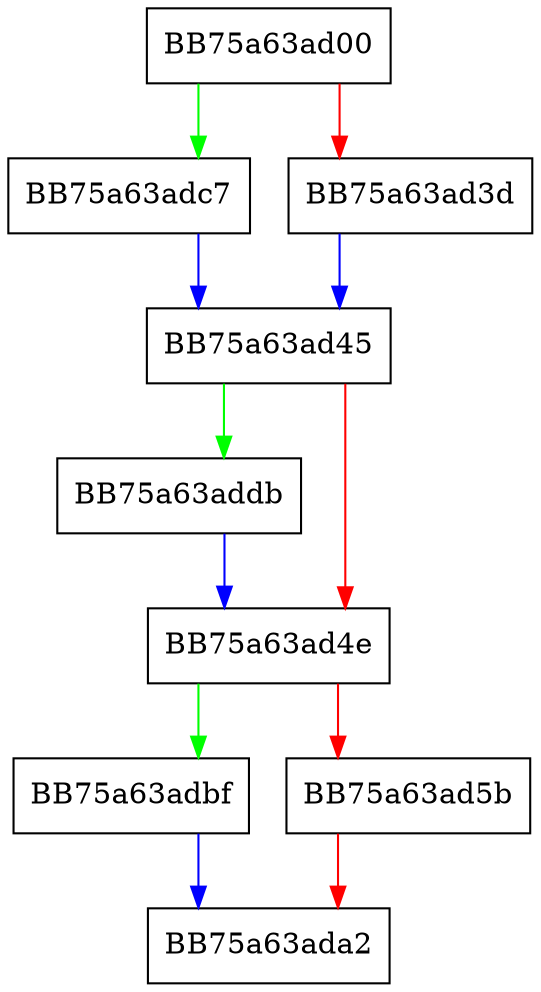 digraph RpfAPI_PEGetCurrentResource {
  node [shape="box"];
  graph [splines=ortho];
  BB75a63ad00 -> BB75a63adc7 [color="green"];
  BB75a63ad00 -> BB75a63ad3d [color="red"];
  BB75a63ad3d -> BB75a63ad45 [color="blue"];
  BB75a63ad45 -> BB75a63addb [color="green"];
  BB75a63ad45 -> BB75a63ad4e [color="red"];
  BB75a63ad4e -> BB75a63adbf [color="green"];
  BB75a63ad4e -> BB75a63ad5b [color="red"];
  BB75a63ad5b -> BB75a63ada2 [color="red"];
  BB75a63adbf -> BB75a63ada2 [color="blue"];
  BB75a63adc7 -> BB75a63ad45 [color="blue"];
  BB75a63addb -> BB75a63ad4e [color="blue"];
}